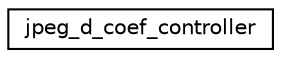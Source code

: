 digraph "Graphical Class Hierarchy"
{
  edge [fontname="Helvetica",fontsize="10",labelfontname="Helvetica",labelfontsize="10"];
  node [fontname="Helvetica",fontsize="10",shape=record];
  rankdir="LR";
  Node1 [label="jpeg_d_coef_controller",height=0.2,width=0.4,color="black", fillcolor="white", style="filled",URL="$structjpeg__d__coef__controller.html"];
}
